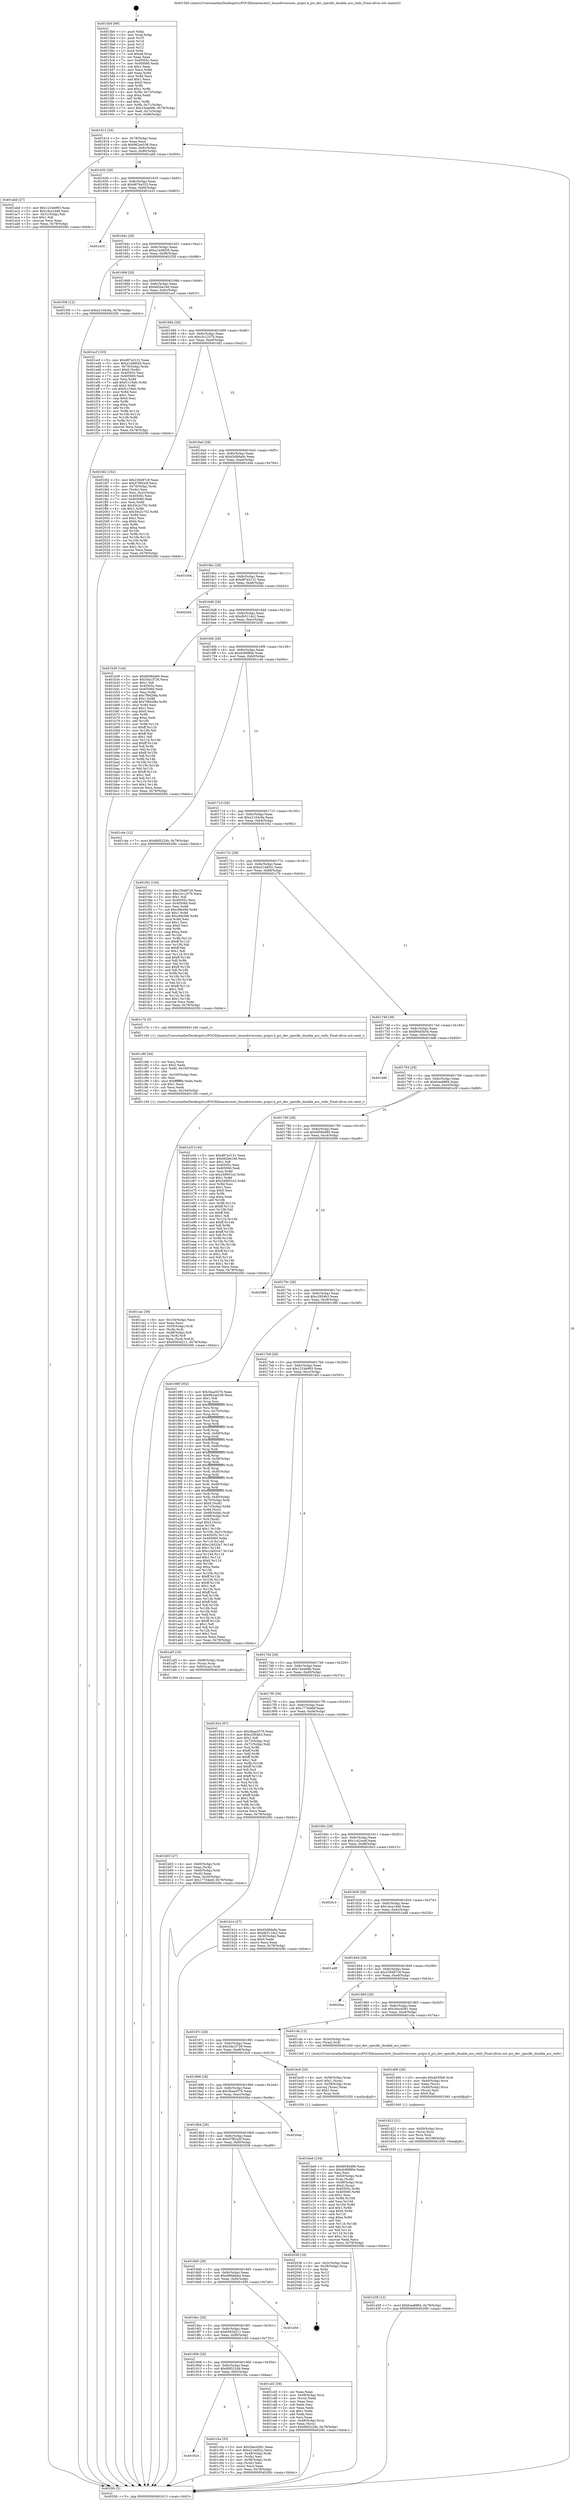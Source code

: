 digraph "0x4015b0" {
  label = "0x4015b0 (/mnt/c/Users/mathe/Desktop/tcc/POCII/binaries/extr_linuxdriversxen..pcipci.h_pci_dev_specific_disable_acs_redir_Final-ollvm.out::main(0))"
  labelloc = "t"
  node[shape=record]

  Entry [label="",width=0.3,height=0.3,shape=circle,fillcolor=black,style=filled]
  "0x401613" [label="{
     0x401613 [29]\l
     | [instrs]\l
     &nbsp;&nbsp;0x401613 \<+3\>: mov -0x78(%rbp),%eax\l
     &nbsp;&nbsp;0x401616 \<+2\>: mov %eax,%ecx\l
     &nbsp;&nbsp;0x401618 \<+6\>: sub $0x962ae538,%ecx\l
     &nbsp;&nbsp;0x40161e \<+6\>: mov %eax,-0x8c(%rbp)\l
     &nbsp;&nbsp;0x401624 \<+6\>: mov %ecx,-0x90(%rbp)\l
     &nbsp;&nbsp;0x40162a \<+6\>: je 0000000000401abd \<main+0x50d\>\l
  }"]
  "0x401abd" [label="{
     0x401abd [27]\l
     | [instrs]\l
     &nbsp;&nbsp;0x401abd \<+5\>: mov $0x121bb993,%eax\l
     &nbsp;&nbsp;0x401ac2 \<+5\>: mov $0x1dca1d48,%ecx\l
     &nbsp;&nbsp;0x401ac7 \<+3\>: mov -0x31(%rbp),%dl\l
     &nbsp;&nbsp;0x401aca \<+3\>: test $0x1,%dl\l
     &nbsp;&nbsp;0x401acd \<+3\>: cmovne %ecx,%eax\l
     &nbsp;&nbsp;0x401ad0 \<+3\>: mov %eax,-0x78(%rbp)\l
     &nbsp;&nbsp;0x401ad3 \<+5\>: jmp 00000000004020fc \<main+0xb4c\>\l
  }"]
  "0x401630" [label="{
     0x401630 [28]\l
     | [instrs]\l
     &nbsp;&nbsp;0x401630 \<+5\>: jmp 0000000000401635 \<main+0x85\>\l
     &nbsp;&nbsp;0x401635 \<+6\>: mov -0x8c(%rbp),%eax\l
     &nbsp;&nbsp;0x40163b \<+5\>: sub $0x9876a323,%eax\l
     &nbsp;&nbsp;0x401640 \<+6\>: mov %eax,-0x94(%rbp)\l
     &nbsp;&nbsp;0x401646 \<+6\>: je 0000000000401e33 \<main+0x883\>\l
  }"]
  Exit [label="",width=0.3,height=0.3,shape=circle,fillcolor=black,style=filled,peripheries=2]
  "0x401e33" [label="{
     0x401e33\l
  }", style=dashed]
  "0x40164c" [label="{
     0x40164c [28]\l
     | [instrs]\l
     &nbsp;&nbsp;0x40164c \<+5\>: jmp 0000000000401651 \<main+0xa1\>\l
     &nbsp;&nbsp;0x401651 \<+6\>: mov -0x8c(%rbp),%eax\l
     &nbsp;&nbsp;0x401657 \<+5\>: sub $0xa1449026,%eax\l
     &nbsp;&nbsp;0x40165c \<+6\>: mov %eax,-0x98(%rbp)\l
     &nbsp;&nbsp;0x401662 \<+6\>: je 0000000000401f36 \<main+0x986\>\l
  }"]
  "0x401d38" [label="{
     0x401d38 [12]\l
     | [instrs]\l
     &nbsp;&nbsp;0x401d38 \<+7\>: movl $0xfcea8884,-0x78(%rbp)\l
     &nbsp;&nbsp;0x401d3f \<+5\>: jmp 00000000004020fc \<main+0xb4c\>\l
  }"]
  "0x401f36" [label="{
     0x401f36 [12]\l
     | [instrs]\l
     &nbsp;&nbsp;0x401f36 \<+7\>: movl $0xe2104c9a,-0x78(%rbp)\l
     &nbsp;&nbsp;0x401f3d \<+5\>: jmp 00000000004020fc \<main+0xb4c\>\l
  }"]
  "0x401668" [label="{
     0x401668 [28]\l
     | [instrs]\l
     &nbsp;&nbsp;0x401668 \<+5\>: jmp 000000000040166d \<main+0xbd\>\l
     &nbsp;&nbsp;0x40166d \<+6\>: mov -0x8c(%rbp),%eax\l
     &nbsp;&nbsp;0x401673 \<+5\>: sub $0xb62be16d,%eax\l
     &nbsp;&nbsp;0x401678 \<+6\>: mov %eax,-0x9c(%rbp)\l
     &nbsp;&nbsp;0x40167e \<+6\>: je 0000000000401ecf \<main+0x91f\>\l
  }"]
  "0x401d23" [label="{
     0x401d23 [21]\l
     | [instrs]\l
     &nbsp;&nbsp;0x401d23 \<+4\>: mov -0x50(%rbp),%rcx\l
     &nbsp;&nbsp;0x401d27 \<+3\>: mov (%rcx),%rcx\l
     &nbsp;&nbsp;0x401d2a \<+3\>: mov %rcx,%rdi\l
     &nbsp;&nbsp;0x401d2d \<+6\>: mov %eax,-0x108(%rbp)\l
     &nbsp;&nbsp;0x401d33 \<+5\>: call 0000000000401030 \<free@plt\>\l
     | [calls]\l
     &nbsp;&nbsp;0x401030 \{1\} (unknown)\l
  }"]
  "0x401ecf" [label="{
     0x401ecf [103]\l
     | [instrs]\l
     &nbsp;&nbsp;0x401ecf \<+5\>: mov $0xd87a3131,%eax\l
     &nbsp;&nbsp;0x401ed4 \<+5\>: mov $0xa1449026,%ecx\l
     &nbsp;&nbsp;0x401ed9 \<+4\>: mov -0x70(%rbp),%rdx\l
     &nbsp;&nbsp;0x401edd \<+6\>: movl $0x0,(%rdx)\l
     &nbsp;&nbsp;0x401ee3 \<+7\>: mov 0x40505c,%esi\l
     &nbsp;&nbsp;0x401eea \<+7\>: mov 0x405060,%edi\l
     &nbsp;&nbsp;0x401ef1 \<+3\>: mov %esi,%r8d\l
     &nbsp;&nbsp;0x401ef4 \<+7\>: add $0xf1c19afc,%r8d\l
     &nbsp;&nbsp;0x401efb \<+4\>: sub $0x1,%r8d\l
     &nbsp;&nbsp;0x401eff \<+7\>: sub $0xf1c19afc,%r8d\l
     &nbsp;&nbsp;0x401f06 \<+4\>: imul %r8d,%esi\l
     &nbsp;&nbsp;0x401f0a \<+3\>: and $0x1,%esi\l
     &nbsp;&nbsp;0x401f0d \<+3\>: cmp $0x0,%esi\l
     &nbsp;&nbsp;0x401f10 \<+4\>: sete %r9b\l
     &nbsp;&nbsp;0x401f14 \<+3\>: cmp $0xa,%edi\l
     &nbsp;&nbsp;0x401f17 \<+4\>: setl %r10b\l
     &nbsp;&nbsp;0x401f1b \<+3\>: mov %r9b,%r11b\l
     &nbsp;&nbsp;0x401f1e \<+3\>: and %r10b,%r11b\l
     &nbsp;&nbsp;0x401f21 \<+3\>: xor %r10b,%r9b\l
     &nbsp;&nbsp;0x401f24 \<+3\>: or %r9b,%r11b\l
     &nbsp;&nbsp;0x401f27 \<+4\>: test $0x1,%r11b\l
     &nbsp;&nbsp;0x401f2b \<+3\>: cmovne %ecx,%eax\l
     &nbsp;&nbsp;0x401f2e \<+3\>: mov %eax,-0x78(%rbp)\l
     &nbsp;&nbsp;0x401f31 \<+5\>: jmp 00000000004020fc \<main+0xb4c\>\l
  }"]
  "0x401684" [label="{
     0x401684 [28]\l
     | [instrs]\l
     &nbsp;&nbsp;0x401684 \<+5\>: jmp 0000000000401689 \<main+0xd9\>\l
     &nbsp;&nbsp;0x401689 \<+6\>: mov -0x8c(%rbp),%eax\l
     &nbsp;&nbsp;0x40168f \<+5\>: sub $0xc3c1257b,%eax\l
     &nbsp;&nbsp;0x401694 \<+6\>: mov %eax,-0xa0(%rbp)\l
     &nbsp;&nbsp;0x40169a \<+6\>: je 0000000000401fd2 \<main+0xa22\>\l
  }"]
  "0x401d06" [label="{
     0x401d06 [29]\l
     | [instrs]\l
     &nbsp;&nbsp;0x401d06 \<+10\>: movabs $0x4030b6,%rdi\l
     &nbsp;&nbsp;0x401d10 \<+4\>: mov -0x40(%rbp),%rcx\l
     &nbsp;&nbsp;0x401d14 \<+2\>: mov %eax,(%rcx)\l
     &nbsp;&nbsp;0x401d16 \<+4\>: mov -0x40(%rbp),%rcx\l
     &nbsp;&nbsp;0x401d1a \<+2\>: mov (%rcx),%esi\l
     &nbsp;&nbsp;0x401d1c \<+2\>: mov $0x0,%al\l
     &nbsp;&nbsp;0x401d1e \<+5\>: call 0000000000401040 \<printf@plt\>\l
     | [calls]\l
     &nbsp;&nbsp;0x401040 \{1\} (unknown)\l
  }"]
  "0x401fd2" [label="{
     0x401fd2 [102]\l
     | [instrs]\l
     &nbsp;&nbsp;0x401fd2 \<+5\>: mov $0x239487c9,%eax\l
     &nbsp;&nbsp;0x401fd7 \<+5\>: mov $0x47f82a5f,%ecx\l
     &nbsp;&nbsp;0x401fdc \<+4\>: mov -0x70(%rbp),%rdx\l
     &nbsp;&nbsp;0x401fe0 \<+2\>: mov (%rdx),%esi\l
     &nbsp;&nbsp;0x401fe2 \<+3\>: mov %esi,-0x2c(%rbp)\l
     &nbsp;&nbsp;0x401fe5 \<+7\>: mov 0x40505c,%esi\l
     &nbsp;&nbsp;0x401fec \<+7\>: mov 0x405060,%edi\l
     &nbsp;&nbsp;0x401ff3 \<+3\>: mov %esi,%r8d\l
     &nbsp;&nbsp;0x401ff6 \<+7\>: add $0x50c2c702,%r8d\l
     &nbsp;&nbsp;0x401ffd \<+4\>: sub $0x1,%r8d\l
     &nbsp;&nbsp;0x402001 \<+7\>: sub $0x50c2c702,%r8d\l
     &nbsp;&nbsp;0x402008 \<+4\>: imul %r8d,%esi\l
     &nbsp;&nbsp;0x40200c \<+3\>: and $0x1,%esi\l
     &nbsp;&nbsp;0x40200f \<+3\>: cmp $0x0,%esi\l
     &nbsp;&nbsp;0x402012 \<+4\>: sete %r9b\l
     &nbsp;&nbsp;0x402016 \<+3\>: cmp $0xa,%edi\l
     &nbsp;&nbsp;0x402019 \<+4\>: setl %r10b\l
     &nbsp;&nbsp;0x40201d \<+3\>: mov %r9b,%r11b\l
     &nbsp;&nbsp;0x402020 \<+3\>: and %r10b,%r11b\l
     &nbsp;&nbsp;0x402023 \<+3\>: xor %r10b,%r9b\l
     &nbsp;&nbsp;0x402026 \<+3\>: or %r9b,%r11b\l
     &nbsp;&nbsp;0x402029 \<+4\>: test $0x1,%r11b\l
     &nbsp;&nbsp;0x40202d \<+3\>: cmovne %ecx,%eax\l
     &nbsp;&nbsp;0x402030 \<+3\>: mov %eax,-0x78(%rbp)\l
     &nbsp;&nbsp;0x402033 \<+5\>: jmp 00000000004020fc \<main+0xb4c\>\l
  }"]
  "0x4016a0" [label="{
     0x4016a0 [28]\l
     | [instrs]\l
     &nbsp;&nbsp;0x4016a0 \<+5\>: jmp 00000000004016a5 \<main+0xf5\>\l
     &nbsp;&nbsp;0x4016a5 \<+6\>: mov -0x8c(%rbp),%eax\l
     &nbsp;&nbsp;0x4016ab \<+5\>: sub $0xd3d8da9c,%eax\l
     &nbsp;&nbsp;0x4016b0 \<+6\>: mov %eax,-0xa4(%rbp)\l
     &nbsp;&nbsp;0x4016b6 \<+6\>: je 0000000000401d44 \<main+0x794\>\l
  }"]
  "0x401cac" [label="{
     0x401cac [39]\l
     | [instrs]\l
     &nbsp;&nbsp;0x401cac \<+6\>: mov -0x104(%rbp),%ecx\l
     &nbsp;&nbsp;0x401cb2 \<+3\>: imul %eax,%ecx\l
     &nbsp;&nbsp;0x401cb5 \<+4\>: mov -0x50(%rbp),%rdi\l
     &nbsp;&nbsp;0x401cb9 \<+3\>: mov (%rdi),%rdi\l
     &nbsp;&nbsp;0x401cbc \<+4\>: mov -0x48(%rbp),%r8\l
     &nbsp;&nbsp;0x401cc0 \<+3\>: movslq (%r8),%r8\l
     &nbsp;&nbsp;0x401cc3 \<+4\>: mov %ecx,(%rdi,%r8,4)\l
     &nbsp;&nbsp;0x401cc7 \<+7\>: movl $0x6583d211,-0x78(%rbp)\l
     &nbsp;&nbsp;0x401cce \<+5\>: jmp 00000000004020fc \<main+0xb4c\>\l
  }"]
  "0x401d44" [label="{
     0x401d44\l
  }", style=dashed]
  "0x4016bc" [label="{
     0x4016bc [28]\l
     | [instrs]\l
     &nbsp;&nbsp;0x4016bc \<+5\>: jmp 00000000004016c1 \<main+0x111\>\l
     &nbsp;&nbsp;0x4016c1 \<+6\>: mov -0x8c(%rbp),%eax\l
     &nbsp;&nbsp;0x4016c7 \<+5\>: sub $0xd87a3131,%eax\l
     &nbsp;&nbsp;0x4016cc \<+6\>: mov %eax,-0xa8(%rbp)\l
     &nbsp;&nbsp;0x4016d2 \<+6\>: je 00000000004020d4 \<main+0xb24\>\l
  }"]
  "0x401c80" [label="{
     0x401c80 [44]\l
     | [instrs]\l
     &nbsp;&nbsp;0x401c80 \<+2\>: xor %ecx,%ecx\l
     &nbsp;&nbsp;0x401c82 \<+5\>: mov $0x2,%edx\l
     &nbsp;&nbsp;0x401c87 \<+6\>: mov %edx,-0x100(%rbp)\l
     &nbsp;&nbsp;0x401c8d \<+1\>: cltd\l
     &nbsp;&nbsp;0x401c8e \<+6\>: mov -0x100(%rbp),%esi\l
     &nbsp;&nbsp;0x401c94 \<+2\>: idiv %esi\l
     &nbsp;&nbsp;0x401c96 \<+6\>: imul $0xfffffffe,%edx,%edx\l
     &nbsp;&nbsp;0x401c9c \<+3\>: sub $0x1,%ecx\l
     &nbsp;&nbsp;0x401c9f \<+2\>: sub %ecx,%edx\l
     &nbsp;&nbsp;0x401ca1 \<+6\>: mov %edx,-0x104(%rbp)\l
     &nbsp;&nbsp;0x401ca7 \<+5\>: call 0000000000401160 \<next_i\>\l
     | [calls]\l
     &nbsp;&nbsp;0x401160 \{1\} (/mnt/c/Users/mathe/Desktop/tcc/POCII/binaries/extr_linuxdriversxen..pcipci.h_pci_dev_specific_disable_acs_redir_Final-ollvm.out::next_i)\l
  }"]
  "0x4020d4" [label="{
     0x4020d4\l
  }", style=dashed]
  "0x4016d8" [label="{
     0x4016d8 [28]\l
     | [instrs]\l
     &nbsp;&nbsp;0x4016d8 \<+5\>: jmp 00000000004016dd \<main+0x12d\>\l
     &nbsp;&nbsp;0x4016dd \<+6\>: mov -0x8c(%rbp),%eax\l
     &nbsp;&nbsp;0x4016e3 \<+5\>: sub $0xdb511dc2,%eax\l
     &nbsp;&nbsp;0x4016e8 \<+6\>: mov %eax,-0xac(%rbp)\l
     &nbsp;&nbsp;0x4016ee \<+6\>: je 0000000000401b39 \<main+0x589\>\l
  }"]
  "0x401924" [label="{
     0x401924\l
  }", style=dashed]
  "0x401b39" [label="{
     0x401b39 [144]\l
     | [instrs]\l
     &nbsp;&nbsp;0x401b39 \<+5\>: mov $0xfd58d480,%eax\l
     &nbsp;&nbsp;0x401b3e \<+5\>: mov $0x34a1f726,%ecx\l
     &nbsp;&nbsp;0x401b43 \<+2\>: mov $0x1,%dl\l
     &nbsp;&nbsp;0x401b45 \<+7\>: mov 0x40505c,%esi\l
     &nbsp;&nbsp;0x401b4c \<+7\>: mov 0x405060,%edi\l
     &nbsp;&nbsp;0x401b53 \<+3\>: mov %esi,%r8d\l
     &nbsp;&nbsp;0x401b56 \<+7\>: sub $0x7f9d28fa,%r8d\l
     &nbsp;&nbsp;0x401b5d \<+4\>: sub $0x1,%r8d\l
     &nbsp;&nbsp;0x401b61 \<+7\>: add $0x7f9d28fa,%r8d\l
     &nbsp;&nbsp;0x401b68 \<+4\>: imul %r8d,%esi\l
     &nbsp;&nbsp;0x401b6c \<+3\>: and $0x1,%esi\l
     &nbsp;&nbsp;0x401b6f \<+3\>: cmp $0x0,%esi\l
     &nbsp;&nbsp;0x401b72 \<+4\>: sete %r9b\l
     &nbsp;&nbsp;0x401b76 \<+3\>: cmp $0xa,%edi\l
     &nbsp;&nbsp;0x401b79 \<+4\>: setl %r10b\l
     &nbsp;&nbsp;0x401b7d \<+3\>: mov %r9b,%r11b\l
     &nbsp;&nbsp;0x401b80 \<+4\>: xor $0xff,%r11b\l
     &nbsp;&nbsp;0x401b84 \<+3\>: mov %r10b,%bl\l
     &nbsp;&nbsp;0x401b87 \<+3\>: xor $0xff,%bl\l
     &nbsp;&nbsp;0x401b8a \<+3\>: xor $0x1,%dl\l
     &nbsp;&nbsp;0x401b8d \<+3\>: mov %r11b,%r14b\l
     &nbsp;&nbsp;0x401b90 \<+4\>: and $0xff,%r14b\l
     &nbsp;&nbsp;0x401b94 \<+3\>: and %dl,%r9b\l
     &nbsp;&nbsp;0x401b97 \<+3\>: mov %bl,%r15b\l
     &nbsp;&nbsp;0x401b9a \<+4\>: and $0xff,%r15b\l
     &nbsp;&nbsp;0x401b9e \<+3\>: and %dl,%r10b\l
     &nbsp;&nbsp;0x401ba1 \<+3\>: or %r9b,%r14b\l
     &nbsp;&nbsp;0x401ba4 \<+3\>: or %r10b,%r15b\l
     &nbsp;&nbsp;0x401ba7 \<+3\>: xor %r15b,%r14b\l
     &nbsp;&nbsp;0x401baa \<+3\>: or %bl,%r11b\l
     &nbsp;&nbsp;0x401bad \<+4\>: xor $0xff,%r11b\l
     &nbsp;&nbsp;0x401bb1 \<+3\>: or $0x1,%dl\l
     &nbsp;&nbsp;0x401bb4 \<+3\>: and %dl,%r11b\l
     &nbsp;&nbsp;0x401bb7 \<+3\>: or %r11b,%r14b\l
     &nbsp;&nbsp;0x401bba \<+4\>: test $0x1,%r14b\l
     &nbsp;&nbsp;0x401bbe \<+3\>: cmovne %ecx,%eax\l
     &nbsp;&nbsp;0x401bc1 \<+3\>: mov %eax,-0x78(%rbp)\l
     &nbsp;&nbsp;0x401bc4 \<+5\>: jmp 00000000004020fc \<main+0xb4c\>\l
  }"]
  "0x4016f4" [label="{
     0x4016f4 [28]\l
     | [instrs]\l
     &nbsp;&nbsp;0x4016f4 \<+5\>: jmp 00000000004016f9 \<main+0x149\>\l
     &nbsp;&nbsp;0x4016f9 \<+6\>: mov -0x8c(%rbp),%eax\l
     &nbsp;&nbsp;0x4016ff \<+5\>: sub $0xdc86f80e,%eax\l
     &nbsp;&nbsp;0x401704 \<+6\>: mov %eax,-0xb0(%rbp)\l
     &nbsp;&nbsp;0x40170a \<+6\>: je 0000000000401c4e \<main+0x69e\>\l
  }"]
  "0x401c5a" [label="{
     0x401c5a [33]\l
     | [instrs]\l
     &nbsp;&nbsp;0x401c5a \<+5\>: mov $0x26ecd381,%eax\l
     &nbsp;&nbsp;0x401c5f \<+5\>: mov $0xe214d02c,%ecx\l
     &nbsp;&nbsp;0x401c64 \<+4\>: mov -0x48(%rbp),%rdx\l
     &nbsp;&nbsp;0x401c68 \<+2\>: mov (%rdx),%esi\l
     &nbsp;&nbsp;0x401c6a \<+4\>: mov -0x58(%rbp),%rdx\l
     &nbsp;&nbsp;0x401c6e \<+2\>: cmp (%rdx),%esi\l
     &nbsp;&nbsp;0x401c70 \<+3\>: cmovl %ecx,%eax\l
     &nbsp;&nbsp;0x401c73 \<+3\>: mov %eax,-0x78(%rbp)\l
     &nbsp;&nbsp;0x401c76 \<+5\>: jmp 00000000004020fc \<main+0xb4c\>\l
  }"]
  "0x401c4e" [label="{
     0x401c4e [12]\l
     | [instrs]\l
     &nbsp;&nbsp;0x401c4e \<+7\>: movl $0x6fd5224b,-0x78(%rbp)\l
     &nbsp;&nbsp;0x401c55 \<+5\>: jmp 00000000004020fc \<main+0xb4c\>\l
  }"]
  "0x401710" [label="{
     0x401710 [28]\l
     | [instrs]\l
     &nbsp;&nbsp;0x401710 \<+5\>: jmp 0000000000401715 \<main+0x165\>\l
     &nbsp;&nbsp;0x401715 \<+6\>: mov -0x8c(%rbp),%eax\l
     &nbsp;&nbsp;0x40171b \<+5\>: sub $0xe2104c9a,%eax\l
     &nbsp;&nbsp;0x401720 \<+6\>: mov %eax,-0xb4(%rbp)\l
     &nbsp;&nbsp;0x401726 \<+6\>: je 0000000000401f42 \<main+0x992\>\l
  }"]
  "0x401908" [label="{
     0x401908 [28]\l
     | [instrs]\l
     &nbsp;&nbsp;0x401908 \<+5\>: jmp 000000000040190d \<main+0x35d\>\l
     &nbsp;&nbsp;0x40190d \<+6\>: mov -0x8c(%rbp),%eax\l
     &nbsp;&nbsp;0x401913 \<+5\>: sub $0x6fd5224b,%eax\l
     &nbsp;&nbsp;0x401918 \<+6\>: mov %eax,-0xfc(%rbp)\l
     &nbsp;&nbsp;0x40191e \<+6\>: je 0000000000401c5a \<main+0x6aa\>\l
  }"]
  "0x401f42" [label="{
     0x401f42 [144]\l
     | [instrs]\l
     &nbsp;&nbsp;0x401f42 \<+5\>: mov $0x239487c9,%eax\l
     &nbsp;&nbsp;0x401f47 \<+5\>: mov $0xc3c1257b,%ecx\l
     &nbsp;&nbsp;0x401f4c \<+2\>: mov $0x1,%dl\l
     &nbsp;&nbsp;0x401f4e \<+7\>: mov 0x40505c,%esi\l
     &nbsp;&nbsp;0x401f55 \<+7\>: mov 0x405060,%edi\l
     &nbsp;&nbsp;0x401f5c \<+3\>: mov %esi,%r8d\l
     &nbsp;&nbsp;0x401f5f \<+7\>: sub $0xc98cf46,%r8d\l
     &nbsp;&nbsp;0x401f66 \<+4\>: sub $0x1,%r8d\l
     &nbsp;&nbsp;0x401f6a \<+7\>: add $0xc98cf46,%r8d\l
     &nbsp;&nbsp;0x401f71 \<+4\>: imul %r8d,%esi\l
     &nbsp;&nbsp;0x401f75 \<+3\>: and $0x1,%esi\l
     &nbsp;&nbsp;0x401f78 \<+3\>: cmp $0x0,%esi\l
     &nbsp;&nbsp;0x401f7b \<+4\>: sete %r9b\l
     &nbsp;&nbsp;0x401f7f \<+3\>: cmp $0xa,%edi\l
     &nbsp;&nbsp;0x401f82 \<+4\>: setl %r10b\l
     &nbsp;&nbsp;0x401f86 \<+3\>: mov %r9b,%r11b\l
     &nbsp;&nbsp;0x401f89 \<+4\>: xor $0xff,%r11b\l
     &nbsp;&nbsp;0x401f8d \<+3\>: mov %r10b,%bl\l
     &nbsp;&nbsp;0x401f90 \<+3\>: xor $0xff,%bl\l
     &nbsp;&nbsp;0x401f93 \<+3\>: xor $0x1,%dl\l
     &nbsp;&nbsp;0x401f96 \<+3\>: mov %r11b,%r14b\l
     &nbsp;&nbsp;0x401f99 \<+4\>: and $0xff,%r14b\l
     &nbsp;&nbsp;0x401f9d \<+3\>: and %dl,%r9b\l
     &nbsp;&nbsp;0x401fa0 \<+3\>: mov %bl,%r15b\l
     &nbsp;&nbsp;0x401fa3 \<+4\>: and $0xff,%r15b\l
     &nbsp;&nbsp;0x401fa7 \<+3\>: and %dl,%r10b\l
     &nbsp;&nbsp;0x401faa \<+3\>: or %r9b,%r14b\l
     &nbsp;&nbsp;0x401fad \<+3\>: or %r10b,%r15b\l
     &nbsp;&nbsp;0x401fb0 \<+3\>: xor %r15b,%r14b\l
     &nbsp;&nbsp;0x401fb3 \<+3\>: or %bl,%r11b\l
     &nbsp;&nbsp;0x401fb6 \<+4\>: xor $0xff,%r11b\l
     &nbsp;&nbsp;0x401fba \<+3\>: or $0x1,%dl\l
     &nbsp;&nbsp;0x401fbd \<+3\>: and %dl,%r11b\l
     &nbsp;&nbsp;0x401fc0 \<+3\>: or %r11b,%r14b\l
     &nbsp;&nbsp;0x401fc3 \<+4\>: test $0x1,%r14b\l
     &nbsp;&nbsp;0x401fc7 \<+3\>: cmovne %ecx,%eax\l
     &nbsp;&nbsp;0x401fca \<+3\>: mov %eax,-0x78(%rbp)\l
     &nbsp;&nbsp;0x401fcd \<+5\>: jmp 00000000004020fc \<main+0xb4c\>\l
  }"]
  "0x40172c" [label="{
     0x40172c [28]\l
     | [instrs]\l
     &nbsp;&nbsp;0x40172c \<+5\>: jmp 0000000000401731 \<main+0x181\>\l
     &nbsp;&nbsp;0x401731 \<+6\>: mov -0x8c(%rbp),%eax\l
     &nbsp;&nbsp;0x401737 \<+5\>: sub $0xe214d02c,%eax\l
     &nbsp;&nbsp;0x40173c \<+6\>: mov %eax,-0xb8(%rbp)\l
     &nbsp;&nbsp;0x401742 \<+6\>: je 0000000000401c7b \<main+0x6cb\>\l
  }"]
  "0x401cd3" [label="{
     0x401cd3 [39]\l
     | [instrs]\l
     &nbsp;&nbsp;0x401cd3 \<+2\>: xor %eax,%eax\l
     &nbsp;&nbsp;0x401cd5 \<+4\>: mov -0x48(%rbp),%rcx\l
     &nbsp;&nbsp;0x401cd9 \<+2\>: mov (%rcx),%edx\l
     &nbsp;&nbsp;0x401cdb \<+2\>: mov %eax,%esi\l
     &nbsp;&nbsp;0x401cdd \<+2\>: sub %edx,%esi\l
     &nbsp;&nbsp;0x401cdf \<+2\>: mov %eax,%edx\l
     &nbsp;&nbsp;0x401ce1 \<+3\>: sub $0x1,%edx\l
     &nbsp;&nbsp;0x401ce4 \<+2\>: add %edx,%esi\l
     &nbsp;&nbsp;0x401ce6 \<+2\>: sub %esi,%eax\l
     &nbsp;&nbsp;0x401ce8 \<+4\>: mov -0x48(%rbp),%rcx\l
     &nbsp;&nbsp;0x401cec \<+2\>: mov %eax,(%rcx)\l
     &nbsp;&nbsp;0x401cee \<+7\>: movl $0x6fd5224b,-0x78(%rbp)\l
     &nbsp;&nbsp;0x401cf5 \<+5\>: jmp 00000000004020fc \<main+0xb4c\>\l
  }"]
  "0x401c7b" [label="{
     0x401c7b [5]\l
     | [instrs]\l
     &nbsp;&nbsp;0x401c7b \<+5\>: call 0000000000401160 \<next_i\>\l
     | [calls]\l
     &nbsp;&nbsp;0x401160 \{1\} (/mnt/c/Users/mathe/Desktop/tcc/POCII/binaries/extr_linuxdriversxen..pcipci.h_pci_dev_specific_disable_acs_redir_Final-ollvm.out::next_i)\l
  }"]
  "0x401748" [label="{
     0x401748 [28]\l
     | [instrs]\l
     &nbsp;&nbsp;0x401748 \<+5\>: jmp 000000000040174d \<main+0x19d\>\l
     &nbsp;&nbsp;0x40174d \<+6\>: mov -0x8c(%rbp),%eax\l
     &nbsp;&nbsp;0x401753 \<+5\>: sub $0xf9445b54,%eax\l
     &nbsp;&nbsp;0x401758 \<+6\>: mov %eax,-0xbc(%rbp)\l
     &nbsp;&nbsp;0x40175e \<+6\>: je 0000000000401dd6 \<main+0x826\>\l
  }"]
  "0x4018ec" [label="{
     0x4018ec [28]\l
     | [instrs]\l
     &nbsp;&nbsp;0x4018ec \<+5\>: jmp 00000000004018f1 \<main+0x341\>\l
     &nbsp;&nbsp;0x4018f1 \<+6\>: mov -0x8c(%rbp),%eax\l
     &nbsp;&nbsp;0x4018f7 \<+5\>: sub $0x6583d211,%eax\l
     &nbsp;&nbsp;0x4018fc \<+6\>: mov %eax,-0xf8(%rbp)\l
     &nbsp;&nbsp;0x401902 \<+6\>: je 0000000000401cd3 \<main+0x723\>\l
  }"]
  "0x401dd6" [label="{
     0x401dd6\l
  }", style=dashed]
  "0x401764" [label="{
     0x401764 [28]\l
     | [instrs]\l
     &nbsp;&nbsp;0x401764 \<+5\>: jmp 0000000000401769 \<main+0x1b9\>\l
     &nbsp;&nbsp;0x401769 \<+6\>: mov -0x8c(%rbp),%eax\l
     &nbsp;&nbsp;0x40176f \<+5\>: sub $0xfcea8884,%eax\l
     &nbsp;&nbsp;0x401774 \<+6\>: mov %eax,-0xc0(%rbp)\l
     &nbsp;&nbsp;0x40177a \<+6\>: je 0000000000401e3f \<main+0x88f\>\l
  }"]
  "0x401d50" [label="{
     0x401d50\l
  }", style=dashed]
  "0x401e3f" [label="{
     0x401e3f [144]\l
     | [instrs]\l
     &nbsp;&nbsp;0x401e3f \<+5\>: mov $0xd87a3131,%eax\l
     &nbsp;&nbsp;0x401e44 \<+5\>: mov $0xb62be16d,%ecx\l
     &nbsp;&nbsp;0x401e49 \<+2\>: mov $0x1,%dl\l
     &nbsp;&nbsp;0x401e4b \<+7\>: mov 0x40505c,%esi\l
     &nbsp;&nbsp;0x401e52 \<+7\>: mov 0x405060,%edi\l
     &nbsp;&nbsp;0x401e59 \<+3\>: mov %esi,%r8d\l
     &nbsp;&nbsp;0x401e5c \<+7\>: sub $0x249001e2,%r8d\l
     &nbsp;&nbsp;0x401e63 \<+4\>: sub $0x1,%r8d\l
     &nbsp;&nbsp;0x401e67 \<+7\>: add $0x249001e2,%r8d\l
     &nbsp;&nbsp;0x401e6e \<+4\>: imul %r8d,%esi\l
     &nbsp;&nbsp;0x401e72 \<+3\>: and $0x1,%esi\l
     &nbsp;&nbsp;0x401e75 \<+3\>: cmp $0x0,%esi\l
     &nbsp;&nbsp;0x401e78 \<+4\>: sete %r9b\l
     &nbsp;&nbsp;0x401e7c \<+3\>: cmp $0xa,%edi\l
     &nbsp;&nbsp;0x401e7f \<+4\>: setl %r10b\l
     &nbsp;&nbsp;0x401e83 \<+3\>: mov %r9b,%r11b\l
     &nbsp;&nbsp;0x401e86 \<+4\>: xor $0xff,%r11b\l
     &nbsp;&nbsp;0x401e8a \<+3\>: mov %r10b,%bl\l
     &nbsp;&nbsp;0x401e8d \<+3\>: xor $0xff,%bl\l
     &nbsp;&nbsp;0x401e90 \<+3\>: xor $0x1,%dl\l
     &nbsp;&nbsp;0x401e93 \<+3\>: mov %r11b,%r14b\l
     &nbsp;&nbsp;0x401e96 \<+4\>: and $0xff,%r14b\l
     &nbsp;&nbsp;0x401e9a \<+3\>: and %dl,%r9b\l
     &nbsp;&nbsp;0x401e9d \<+3\>: mov %bl,%r15b\l
     &nbsp;&nbsp;0x401ea0 \<+4\>: and $0xff,%r15b\l
     &nbsp;&nbsp;0x401ea4 \<+3\>: and %dl,%r10b\l
     &nbsp;&nbsp;0x401ea7 \<+3\>: or %r9b,%r14b\l
     &nbsp;&nbsp;0x401eaa \<+3\>: or %r10b,%r15b\l
     &nbsp;&nbsp;0x401ead \<+3\>: xor %r15b,%r14b\l
     &nbsp;&nbsp;0x401eb0 \<+3\>: or %bl,%r11b\l
     &nbsp;&nbsp;0x401eb3 \<+4\>: xor $0xff,%r11b\l
     &nbsp;&nbsp;0x401eb7 \<+3\>: or $0x1,%dl\l
     &nbsp;&nbsp;0x401eba \<+3\>: and %dl,%r11b\l
     &nbsp;&nbsp;0x401ebd \<+3\>: or %r11b,%r14b\l
     &nbsp;&nbsp;0x401ec0 \<+4\>: test $0x1,%r14b\l
     &nbsp;&nbsp;0x401ec4 \<+3\>: cmovne %ecx,%eax\l
     &nbsp;&nbsp;0x401ec7 \<+3\>: mov %eax,-0x78(%rbp)\l
     &nbsp;&nbsp;0x401eca \<+5\>: jmp 00000000004020fc \<main+0xb4c\>\l
  }"]
  "0x401780" [label="{
     0x401780 [28]\l
     | [instrs]\l
     &nbsp;&nbsp;0x401780 \<+5\>: jmp 0000000000401785 \<main+0x1d5\>\l
     &nbsp;&nbsp;0x401785 \<+6\>: mov -0x8c(%rbp),%eax\l
     &nbsp;&nbsp;0x40178b \<+5\>: sub $0xfd58d480,%eax\l
     &nbsp;&nbsp;0x401790 \<+6\>: mov %eax,-0xc4(%rbp)\l
     &nbsp;&nbsp;0x401796 \<+6\>: je 0000000000402089 \<main+0xad9\>\l
  }"]
  "0x4018d0" [label="{
     0x4018d0 [28]\l
     | [instrs]\l
     &nbsp;&nbsp;0x4018d0 \<+5\>: jmp 00000000004018d5 \<main+0x325\>\l
     &nbsp;&nbsp;0x4018d5 \<+6\>: mov -0x8c(%rbp),%eax\l
     &nbsp;&nbsp;0x4018db \<+5\>: sub $0x489ebba4,%eax\l
     &nbsp;&nbsp;0x4018e0 \<+6\>: mov %eax,-0xf4(%rbp)\l
     &nbsp;&nbsp;0x4018e6 \<+6\>: je 0000000000401d50 \<main+0x7a0\>\l
  }"]
  "0x402089" [label="{
     0x402089\l
  }", style=dashed]
  "0x40179c" [label="{
     0x40179c [28]\l
     | [instrs]\l
     &nbsp;&nbsp;0x40179c \<+5\>: jmp 00000000004017a1 \<main+0x1f1\>\l
     &nbsp;&nbsp;0x4017a1 \<+6\>: mov -0x8c(%rbp),%eax\l
     &nbsp;&nbsp;0x4017a7 \<+5\>: sub $0xc2954b3,%eax\l
     &nbsp;&nbsp;0x4017ac \<+6\>: mov %eax,-0xc8(%rbp)\l
     &nbsp;&nbsp;0x4017b2 \<+6\>: je 000000000040198f \<main+0x3df\>\l
  }"]
  "0x402038" [label="{
     0x402038 [18]\l
     | [instrs]\l
     &nbsp;&nbsp;0x402038 \<+3\>: mov -0x2c(%rbp),%eax\l
     &nbsp;&nbsp;0x40203b \<+4\>: lea -0x28(%rbp),%rsp\l
     &nbsp;&nbsp;0x40203f \<+1\>: pop %rbx\l
     &nbsp;&nbsp;0x402040 \<+2\>: pop %r12\l
     &nbsp;&nbsp;0x402042 \<+2\>: pop %r13\l
     &nbsp;&nbsp;0x402044 \<+2\>: pop %r14\l
     &nbsp;&nbsp;0x402046 \<+2\>: pop %r15\l
     &nbsp;&nbsp;0x402048 \<+1\>: pop %rbp\l
     &nbsp;&nbsp;0x402049 \<+1\>: ret\l
  }"]
  "0x40198f" [label="{
     0x40198f [302]\l
     | [instrs]\l
     &nbsp;&nbsp;0x40198f \<+5\>: mov $0x3baa5576,%eax\l
     &nbsp;&nbsp;0x401994 \<+5\>: mov $0x962ae538,%ecx\l
     &nbsp;&nbsp;0x401999 \<+2\>: mov $0x1,%dl\l
     &nbsp;&nbsp;0x40199b \<+3\>: mov %rsp,%rsi\l
     &nbsp;&nbsp;0x40199e \<+4\>: add $0xfffffffffffffff0,%rsi\l
     &nbsp;&nbsp;0x4019a2 \<+3\>: mov %rsi,%rsp\l
     &nbsp;&nbsp;0x4019a5 \<+4\>: mov %rsi,-0x70(%rbp)\l
     &nbsp;&nbsp;0x4019a9 \<+3\>: mov %rsp,%rsi\l
     &nbsp;&nbsp;0x4019ac \<+4\>: add $0xfffffffffffffff0,%rsi\l
     &nbsp;&nbsp;0x4019b0 \<+3\>: mov %rsi,%rsp\l
     &nbsp;&nbsp;0x4019b3 \<+3\>: mov %rsp,%rdi\l
     &nbsp;&nbsp;0x4019b6 \<+4\>: add $0xfffffffffffffff0,%rdi\l
     &nbsp;&nbsp;0x4019ba \<+3\>: mov %rdi,%rsp\l
     &nbsp;&nbsp;0x4019bd \<+4\>: mov %rdi,-0x68(%rbp)\l
     &nbsp;&nbsp;0x4019c1 \<+3\>: mov %rsp,%rdi\l
     &nbsp;&nbsp;0x4019c4 \<+4\>: add $0xfffffffffffffff0,%rdi\l
     &nbsp;&nbsp;0x4019c8 \<+3\>: mov %rdi,%rsp\l
     &nbsp;&nbsp;0x4019cb \<+4\>: mov %rdi,-0x60(%rbp)\l
     &nbsp;&nbsp;0x4019cf \<+3\>: mov %rsp,%rdi\l
     &nbsp;&nbsp;0x4019d2 \<+4\>: add $0xfffffffffffffff0,%rdi\l
     &nbsp;&nbsp;0x4019d6 \<+3\>: mov %rdi,%rsp\l
     &nbsp;&nbsp;0x4019d9 \<+4\>: mov %rdi,-0x58(%rbp)\l
     &nbsp;&nbsp;0x4019dd \<+3\>: mov %rsp,%rdi\l
     &nbsp;&nbsp;0x4019e0 \<+4\>: add $0xfffffffffffffff0,%rdi\l
     &nbsp;&nbsp;0x4019e4 \<+3\>: mov %rdi,%rsp\l
     &nbsp;&nbsp;0x4019e7 \<+4\>: mov %rdi,-0x50(%rbp)\l
     &nbsp;&nbsp;0x4019eb \<+3\>: mov %rsp,%rdi\l
     &nbsp;&nbsp;0x4019ee \<+4\>: add $0xfffffffffffffff0,%rdi\l
     &nbsp;&nbsp;0x4019f2 \<+3\>: mov %rdi,%rsp\l
     &nbsp;&nbsp;0x4019f5 \<+4\>: mov %rdi,-0x48(%rbp)\l
     &nbsp;&nbsp;0x4019f9 \<+3\>: mov %rsp,%rdi\l
     &nbsp;&nbsp;0x4019fc \<+4\>: add $0xfffffffffffffff0,%rdi\l
     &nbsp;&nbsp;0x401a00 \<+3\>: mov %rdi,%rsp\l
     &nbsp;&nbsp;0x401a03 \<+4\>: mov %rdi,-0x40(%rbp)\l
     &nbsp;&nbsp;0x401a07 \<+4\>: mov -0x70(%rbp),%rdi\l
     &nbsp;&nbsp;0x401a0b \<+6\>: movl $0x0,(%rdi)\l
     &nbsp;&nbsp;0x401a11 \<+4\>: mov -0x7c(%rbp),%r8d\l
     &nbsp;&nbsp;0x401a15 \<+3\>: mov %r8d,(%rsi)\l
     &nbsp;&nbsp;0x401a18 \<+4\>: mov -0x68(%rbp),%rdi\l
     &nbsp;&nbsp;0x401a1c \<+7\>: mov -0x88(%rbp),%r9\l
     &nbsp;&nbsp;0x401a23 \<+3\>: mov %r9,(%rdi)\l
     &nbsp;&nbsp;0x401a26 \<+3\>: cmpl $0x2,(%rsi)\l
     &nbsp;&nbsp;0x401a29 \<+4\>: setne %r10b\l
     &nbsp;&nbsp;0x401a2d \<+4\>: and $0x1,%r10b\l
     &nbsp;&nbsp;0x401a31 \<+4\>: mov %r10b,-0x31(%rbp)\l
     &nbsp;&nbsp;0x401a35 \<+8\>: mov 0x40505c,%r11d\l
     &nbsp;&nbsp;0x401a3d \<+7\>: mov 0x405060,%ebx\l
     &nbsp;&nbsp;0x401a44 \<+3\>: mov %r11d,%r14d\l
     &nbsp;&nbsp;0x401a47 \<+7\>: add $0xc24d32e7,%r14d\l
     &nbsp;&nbsp;0x401a4e \<+4\>: sub $0x1,%r14d\l
     &nbsp;&nbsp;0x401a52 \<+7\>: sub $0xc24d32e7,%r14d\l
     &nbsp;&nbsp;0x401a59 \<+4\>: imul %r14d,%r11d\l
     &nbsp;&nbsp;0x401a5d \<+4\>: and $0x1,%r11d\l
     &nbsp;&nbsp;0x401a61 \<+4\>: cmp $0x0,%r11d\l
     &nbsp;&nbsp;0x401a65 \<+4\>: sete %r10b\l
     &nbsp;&nbsp;0x401a69 \<+3\>: cmp $0xa,%ebx\l
     &nbsp;&nbsp;0x401a6c \<+4\>: setl %r15b\l
     &nbsp;&nbsp;0x401a70 \<+3\>: mov %r10b,%r12b\l
     &nbsp;&nbsp;0x401a73 \<+4\>: xor $0xff,%r12b\l
     &nbsp;&nbsp;0x401a77 \<+3\>: mov %r15b,%r13b\l
     &nbsp;&nbsp;0x401a7a \<+4\>: xor $0xff,%r13b\l
     &nbsp;&nbsp;0x401a7e \<+3\>: xor $0x1,%dl\l
     &nbsp;&nbsp;0x401a81 \<+3\>: mov %r12b,%sil\l
     &nbsp;&nbsp;0x401a84 \<+4\>: and $0xff,%sil\l
     &nbsp;&nbsp;0x401a88 \<+3\>: and %dl,%r10b\l
     &nbsp;&nbsp;0x401a8b \<+3\>: mov %r13b,%dil\l
     &nbsp;&nbsp;0x401a8e \<+4\>: and $0xff,%dil\l
     &nbsp;&nbsp;0x401a92 \<+3\>: and %dl,%r15b\l
     &nbsp;&nbsp;0x401a95 \<+3\>: or %r10b,%sil\l
     &nbsp;&nbsp;0x401a98 \<+3\>: or %r15b,%dil\l
     &nbsp;&nbsp;0x401a9b \<+3\>: xor %dil,%sil\l
     &nbsp;&nbsp;0x401a9e \<+3\>: or %r13b,%r12b\l
     &nbsp;&nbsp;0x401aa1 \<+4\>: xor $0xff,%r12b\l
     &nbsp;&nbsp;0x401aa5 \<+3\>: or $0x1,%dl\l
     &nbsp;&nbsp;0x401aa8 \<+3\>: and %dl,%r12b\l
     &nbsp;&nbsp;0x401aab \<+3\>: or %r12b,%sil\l
     &nbsp;&nbsp;0x401aae \<+4\>: test $0x1,%sil\l
     &nbsp;&nbsp;0x401ab2 \<+3\>: cmovne %ecx,%eax\l
     &nbsp;&nbsp;0x401ab5 \<+3\>: mov %eax,-0x78(%rbp)\l
     &nbsp;&nbsp;0x401ab8 \<+5\>: jmp 00000000004020fc \<main+0xb4c\>\l
  }"]
  "0x4017b8" [label="{
     0x4017b8 [28]\l
     | [instrs]\l
     &nbsp;&nbsp;0x4017b8 \<+5\>: jmp 00000000004017bd \<main+0x20d\>\l
     &nbsp;&nbsp;0x4017bd \<+6\>: mov -0x8c(%rbp),%eax\l
     &nbsp;&nbsp;0x4017c3 \<+5\>: sub $0x121bb993,%eax\l
     &nbsp;&nbsp;0x4017c8 \<+6\>: mov %eax,-0xcc(%rbp)\l
     &nbsp;&nbsp;0x4017ce \<+6\>: je 0000000000401af3 \<main+0x543\>\l
  }"]
  "0x4018b4" [label="{
     0x4018b4 [28]\l
     | [instrs]\l
     &nbsp;&nbsp;0x4018b4 \<+5\>: jmp 00000000004018b9 \<main+0x309\>\l
     &nbsp;&nbsp;0x4018b9 \<+6\>: mov -0x8c(%rbp),%eax\l
     &nbsp;&nbsp;0x4018bf \<+5\>: sub $0x47f82a5f,%eax\l
     &nbsp;&nbsp;0x4018c4 \<+6\>: mov %eax,-0xf0(%rbp)\l
     &nbsp;&nbsp;0x4018ca \<+6\>: je 0000000000402038 \<main+0xa88\>\l
  }"]
  "0x401af3" [label="{
     0x401af3 [16]\l
     | [instrs]\l
     &nbsp;&nbsp;0x401af3 \<+4\>: mov -0x68(%rbp),%rax\l
     &nbsp;&nbsp;0x401af7 \<+3\>: mov (%rax),%rax\l
     &nbsp;&nbsp;0x401afa \<+4\>: mov 0x8(%rax),%rdi\l
     &nbsp;&nbsp;0x401afe \<+5\>: call 0000000000401060 \<atoi@plt\>\l
     | [calls]\l
     &nbsp;&nbsp;0x401060 \{1\} (unknown)\l
  }"]
  "0x4017d4" [label="{
     0x4017d4 [28]\l
     | [instrs]\l
     &nbsp;&nbsp;0x4017d4 \<+5\>: jmp 00000000004017d9 \<main+0x229\>\l
     &nbsp;&nbsp;0x4017d9 \<+6\>: mov -0x8c(%rbp),%eax\l
     &nbsp;&nbsp;0x4017df \<+5\>: sub $0x15a4e9fe,%eax\l
     &nbsp;&nbsp;0x4017e4 \<+6\>: mov %eax,-0xd0(%rbp)\l
     &nbsp;&nbsp;0x4017ea \<+6\>: je 000000000040192e \<main+0x37e\>\l
  }"]
  "0x40204a" [label="{
     0x40204a\l
  }", style=dashed]
  "0x40192e" [label="{
     0x40192e [97]\l
     | [instrs]\l
     &nbsp;&nbsp;0x40192e \<+5\>: mov $0x3baa5576,%eax\l
     &nbsp;&nbsp;0x401933 \<+5\>: mov $0xc2954b3,%ecx\l
     &nbsp;&nbsp;0x401938 \<+2\>: mov $0x1,%dl\l
     &nbsp;&nbsp;0x40193a \<+4\>: mov -0x72(%rbp),%sil\l
     &nbsp;&nbsp;0x40193e \<+4\>: mov -0x71(%rbp),%dil\l
     &nbsp;&nbsp;0x401942 \<+3\>: mov %sil,%r8b\l
     &nbsp;&nbsp;0x401945 \<+4\>: xor $0xff,%r8b\l
     &nbsp;&nbsp;0x401949 \<+3\>: mov %dil,%r9b\l
     &nbsp;&nbsp;0x40194c \<+4\>: xor $0xff,%r9b\l
     &nbsp;&nbsp;0x401950 \<+3\>: xor $0x1,%dl\l
     &nbsp;&nbsp;0x401953 \<+3\>: mov %r8b,%r10b\l
     &nbsp;&nbsp;0x401956 \<+4\>: and $0xff,%r10b\l
     &nbsp;&nbsp;0x40195a \<+3\>: and %dl,%sil\l
     &nbsp;&nbsp;0x40195d \<+3\>: mov %r9b,%r11b\l
     &nbsp;&nbsp;0x401960 \<+4\>: and $0xff,%r11b\l
     &nbsp;&nbsp;0x401964 \<+3\>: and %dl,%dil\l
     &nbsp;&nbsp;0x401967 \<+3\>: or %sil,%r10b\l
     &nbsp;&nbsp;0x40196a \<+3\>: or %dil,%r11b\l
     &nbsp;&nbsp;0x40196d \<+3\>: xor %r11b,%r10b\l
     &nbsp;&nbsp;0x401970 \<+3\>: or %r9b,%r8b\l
     &nbsp;&nbsp;0x401973 \<+4\>: xor $0xff,%r8b\l
     &nbsp;&nbsp;0x401977 \<+3\>: or $0x1,%dl\l
     &nbsp;&nbsp;0x40197a \<+3\>: and %dl,%r8b\l
     &nbsp;&nbsp;0x40197d \<+3\>: or %r8b,%r10b\l
     &nbsp;&nbsp;0x401980 \<+4\>: test $0x1,%r10b\l
     &nbsp;&nbsp;0x401984 \<+3\>: cmovne %ecx,%eax\l
     &nbsp;&nbsp;0x401987 \<+3\>: mov %eax,-0x78(%rbp)\l
     &nbsp;&nbsp;0x40198a \<+5\>: jmp 00000000004020fc \<main+0xb4c\>\l
  }"]
  "0x4017f0" [label="{
     0x4017f0 [28]\l
     | [instrs]\l
     &nbsp;&nbsp;0x4017f0 \<+5\>: jmp 00000000004017f5 \<main+0x245\>\l
     &nbsp;&nbsp;0x4017f5 \<+6\>: mov -0x8c(%rbp),%eax\l
     &nbsp;&nbsp;0x4017fb \<+5\>: sub $0x17744ebf,%eax\l
     &nbsp;&nbsp;0x401800 \<+6\>: mov %eax,-0xd4(%rbp)\l
     &nbsp;&nbsp;0x401806 \<+6\>: je 0000000000401b1e \<main+0x56e\>\l
  }"]
  "0x4020fc" [label="{
     0x4020fc [5]\l
     | [instrs]\l
     &nbsp;&nbsp;0x4020fc \<+5\>: jmp 0000000000401613 \<main+0x63\>\l
  }"]
  "0x4015b0" [label="{
     0x4015b0 [99]\l
     | [instrs]\l
     &nbsp;&nbsp;0x4015b0 \<+1\>: push %rbp\l
     &nbsp;&nbsp;0x4015b1 \<+3\>: mov %rsp,%rbp\l
     &nbsp;&nbsp;0x4015b4 \<+2\>: push %r15\l
     &nbsp;&nbsp;0x4015b6 \<+2\>: push %r14\l
     &nbsp;&nbsp;0x4015b8 \<+2\>: push %r13\l
     &nbsp;&nbsp;0x4015ba \<+2\>: push %r12\l
     &nbsp;&nbsp;0x4015bc \<+1\>: push %rbx\l
     &nbsp;&nbsp;0x4015bd \<+7\>: sub $0xe8,%rsp\l
     &nbsp;&nbsp;0x4015c4 \<+2\>: xor %eax,%eax\l
     &nbsp;&nbsp;0x4015c6 \<+7\>: mov 0x40505c,%ecx\l
     &nbsp;&nbsp;0x4015cd \<+7\>: mov 0x405060,%edx\l
     &nbsp;&nbsp;0x4015d4 \<+3\>: sub $0x1,%eax\l
     &nbsp;&nbsp;0x4015d7 \<+3\>: mov %ecx,%r8d\l
     &nbsp;&nbsp;0x4015da \<+3\>: add %eax,%r8d\l
     &nbsp;&nbsp;0x4015dd \<+4\>: imul %r8d,%ecx\l
     &nbsp;&nbsp;0x4015e1 \<+3\>: and $0x1,%ecx\l
     &nbsp;&nbsp;0x4015e4 \<+3\>: cmp $0x0,%ecx\l
     &nbsp;&nbsp;0x4015e7 \<+4\>: sete %r9b\l
     &nbsp;&nbsp;0x4015eb \<+4\>: and $0x1,%r9b\l
     &nbsp;&nbsp;0x4015ef \<+4\>: mov %r9b,-0x72(%rbp)\l
     &nbsp;&nbsp;0x4015f3 \<+3\>: cmp $0xa,%edx\l
     &nbsp;&nbsp;0x4015f6 \<+4\>: setl %r9b\l
     &nbsp;&nbsp;0x4015fa \<+4\>: and $0x1,%r9b\l
     &nbsp;&nbsp;0x4015fe \<+4\>: mov %r9b,-0x71(%rbp)\l
     &nbsp;&nbsp;0x401602 \<+7\>: movl $0x15a4e9fe,-0x78(%rbp)\l
     &nbsp;&nbsp;0x401609 \<+3\>: mov %edi,-0x7c(%rbp)\l
     &nbsp;&nbsp;0x40160c \<+7\>: mov %rsi,-0x88(%rbp)\l
  }"]
  "0x401be6" [label="{
     0x401be6 [104]\l
     | [instrs]\l
     &nbsp;&nbsp;0x401be6 \<+5\>: mov $0xfd58d480,%ecx\l
     &nbsp;&nbsp;0x401beb \<+5\>: mov $0xdc86f80e,%edx\l
     &nbsp;&nbsp;0x401bf0 \<+2\>: xor %esi,%esi\l
     &nbsp;&nbsp;0x401bf2 \<+4\>: mov -0x50(%rbp),%rdi\l
     &nbsp;&nbsp;0x401bf6 \<+3\>: mov %rax,(%rdi)\l
     &nbsp;&nbsp;0x401bf9 \<+4\>: mov -0x48(%rbp),%rax\l
     &nbsp;&nbsp;0x401bfd \<+6\>: movl $0x0,(%rax)\l
     &nbsp;&nbsp;0x401c03 \<+8\>: mov 0x40505c,%r8d\l
     &nbsp;&nbsp;0x401c0b \<+8\>: mov 0x405060,%r9d\l
     &nbsp;&nbsp;0x401c13 \<+3\>: sub $0x1,%esi\l
     &nbsp;&nbsp;0x401c16 \<+3\>: mov %r8d,%r10d\l
     &nbsp;&nbsp;0x401c19 \<+3\>: add %esi,%r10d\l
     &nbsp;&nbsp;0x401c1c \<+4\>: imul %r10d,%r8d\l
     &nbsp;&nbsp;0x401c20 \<+4\>: and $0x1,%r8d\l
     &nbsp;&nbsp;0x401c24 \<+4\>: cmp $0x0,%r8d\l
     &nbsp;&nbsp;0x401c28 \<+4\>: sete %r11b\l
     &nbsp;&nbsp;0x401c2c \<+4\>: cmp $0xa,%r9d\l
     &nbsp;&nbsp;0x401c30 \<+3\>: setl %bl\l
     &nbsp;&nbsp;0x401c33 \<+3\>: mov %r11b,%r14b\l
     &nbsp;&nbsp;0x401c36 \<+3\>: and %bl,%r14b\l
     &nbsp;&nbsp;0x401c39 \<+3\>: xor %bl,%r11b\l
     &nbsp;&nbsp;0x401c3c \<+3\>: or %r11b,%r14b\l
     &nbsp;&nbsp;0x401c3f \<+4\>: test $0x1,%r14b\l
     &nbsp;&nbsp;0x401c43 \<+3\>: cmovne %edx,%ecx\l
     &nbsp;&nbsp;0x401c46 \<+3\>: mov %ecx,-0x78(%rbp)\l
     &nbsp;&nbsp;0x401c49 \<+5\>: jmp 00000000004020fc \<main+0xb4c\>\l
  }"]
  "0x401b03" [label="{
     0x401b03 [27]\l
     | [instrs]\l
     &nbsp;&nbsp;0x401b03 \<+4\>: mov -0x60(%rbp),%rdi\l
     &nbsp;&nbsp;0x401b07 \<+2\>: mov %eax,(%rdi)\l
     &nbsp;&nbsp;0x401b09 \<+4\>: mov -0x60(%rbp),%rdi\l
     &nbsp;&nbsp;0x401b0d \<+2\>: mov (%rdi),%eax\l
     &nbsp;&nbsp;0x401b0f \<+3\>: mov %eax,-0x30(%rbp)\l
     &nbsp;&nbsp;0x401b12 \<+7\>: movl $0x17744ebf,-0x78(%rbp)\l
     &nbsp;&nbsp;0x401b19 \<+5\>: jmp 00000000004020fc \<main+0xb4c\>\l
  }"]
  "0x401898" [label="{
     0x401898 [28]\l
     | [instrs]\l
     &nbsp;&nbsp;0x401898 \<+5\>: jmp 000000000040189d \<main+0x2ed\>\l
     &nbsp;&nbsp;0x40189d \<+6\>: mov -0x8c(%rbp),%eax\l
     &nbsp;&nbsp;0x4018a3 \<+5\>: sub $0x3baa5576,%eax\l
     &nbsp;&nbsp;0x4018a8 \<+6\>: mov %eax,-0xec(%rbp)\l
     &nbsp;&nbsp;0x4018ae \<+6\>: je 000000000040204a \<main+0xa9a\>\l
  }"]
  "0x401b1e" [label="{
     0x401b1e [27]\l
     | [instrs]\l
     &nbsp;&nbsp;0x401b1e \<+5\>: mov $0xd3d8da9c,%eax\l
     &nbsp;&nbsp;0x401b23 \<+5\>: mov $0xdb511dc2,%ecx\l
     &nbsp;&nbsp;0x401b28 \<+3\>: mov -0x30(%rbp),%edx\l
     &nbsp;&nbsp;0x401b2b \<+3\>: cmp $0x0,%edx\l
     &nbsp;&nbsp;0x401b2e \<+3\>: cmove %ecx,%eax\l
     &nbsp;&nbsp;0x401b31 \<+3\>: mov %eax,-0x78(%rbp)\l
     &nbsp;&nbsp;0x401b34 \<+5\>: jmp 00000000004020fc \<main+0xb4c\>\l
  }"]
  "0x40180c" [label="{
     0x40180c [28]\l
     | [instrs]\l
     &nbsp;&nbsp;0x40180c \<+5\>: jmp 0000000000401811 \<main+0x261\>\l
     &nbsp;&nbsp;0x401811 \<+6\>: mov -0x8c(%rbp),%eax\l
     &nbsp;&nbsp;0x401817 \<+5\>: sub $0x1c42ce4f,%eax\l
     &nbsp;&nbsp;0x40181c \<+6\>: mov %eax,-0xd8(%rbp)\l
     &nbsp;&nbsp;0x401822 \<+6\>: je 00000000004020c3 \<main+0xb13\>\l
  }"]
  "0x401bc9" [label="{
     0x401bc9 [29]\l
     | [instrs]\l
     &nbsp;&nbsp;0x401bc9 \<+4\>: mov -0x58(%rbp),%rax\l
     &nbsp;&nbsp;0x401bcd \<+6\>: movl $0x1,(%rax)\l
     &nbsp;&nbsp;0x401bd3 \<+4\>: mov -0x58(%rbp),%rax\l
     &nbsp;&nbsp;0x401bd7 \<+3\>: movslq (%rax),%rax\l
     &nbsp;&nbsp;0x401bda \<+4\>: shl $0x2,%rax\l
     &nbsp;&nbsp;0x401bde \<+3\>: mov %rax,%rdi\l
     &nbsp;&nbsp;0x401be1 \<+5\>: call 0000000000401050 \<malloc@plt\>\l
     | [calls]\l
     &nbsp;&nbsp;0x401050 \{1\} (unknown)\l
  }"]
  "0x4020c3" [label="{
     0x4020c3\l
  }", style=dashed]
  "0x401828" [label="{
     0x401828 [28]\l
     | [instrs]\l
     &nbsp;&nbsp;0x401828 \<+5\>: jmp 000000000040182d \<main+0x27d\>\l
     &nbsp;&nbsp;0x40182d \<+6\>: mov -0x8c(%rbp),%eax\l
     &nbsp;&nbsp;0x401833 \<+5\>: sub $0x1dca1d48,%eax\l
     &nbsp;&nbsp;0x401838 \<+6\>: mov %eax,-0xdc(%rbp)\l
     &nbsp;&nbsp;0x40183e \<+6\>: je 0000000000401ad8 \<main+0x528\>\l
  }"]
  "0x40187c" [label="{
     0x40187c [28]\l
     | [instrs]\l
     &nbsp;&nbsp;0x40187c \<+5\>: jmp 0000000000401881 \<main+0x2d1\>\l
     &nbsp;&nbsp;0x401881 \<+6\>: mov -0x8c(%rbp),%eax\l
     &nbsp;&nbsp;0x401887 \<+5\>: sub $0x34a1f726,%eax\l
     &nbsp;&nbsp;0x40188c \<+6\>: mov %eax,-0xe8(%rbp)\l
     &nbsp;&nbsp;0x401892 \<+6\>: je 0000000000401bc9 \<main+0x619\>\l
  }"]
  "0x401ad8" [label="{
     0x401ad8\l
  }", style=dashed]
  "0x401844" [label="{
     0x401844 [28]\l
     | [instrs]\l
     &nbsp;&nbsp;0x401844 \<+5\>: jmp 0000000000401849 \<main+0x299\>\l
     &nbsp;&nbsp;0x401849 \<+6\>: mov -0x8c(%rbp),%eax\l
     &nbsp;&nbsp;0x40184f \<+5\>: sub $0x239487c9,%eax\l
     &nbsp;&nbsp;0x401854 \<+6\>: mov %eax,-0xe0(%rbp)\l
     &nbsp;&nbsp;0x40185a \<+6\>: je 00000000004020ea \<main+0xb3a\>\l
  }"]
  "0x401cfa" [label="{
     0x401cfa [12]\l
     | [instrs]\l
     &nbsp;&nbsp;0x401cfa \<+4\>: mov -0x50(%rbp),%rax\l
     &nbsp;&nbsp;0x401cfe \<+3\>: mov (%rax),%rdi\l
     &nbsp;&nbsp;0x401d01 \<+5\>: call 00000000004013e0 \<pci_dev_specific_disable_acs_redir\>\l
     | [calls]\l
     &nbsp;&nbsp;0x4013e0 \{1\} (/mnt/c/Users/mathe/Desktop/tcc/POCII/binaries/extr_linuxdriversxen..pcipci.h_pci_dev_specific_disable_acs_redir_Final-ollvm.out::pci_dev_specific_disable_acs_redir)\l
  }"]
  "0x4020ea" [label="{
     0x4020ea\l
  }", style=dashed]
  "0x401860" [label="{
     0x401860 [28]\l
     | [instrs]\l
     &nbsp;&nbsp;0x401860 \<+5\>: jmp 0000000000401865 \<main+0x2b5\>\l
     &nbsp;&nbsp;0x401865 \<+6\>: mov -0x8c(%rbp),%eax\l
     &nbsp;&nbsp;0x40186b \<+5\>: sub $0x26ecd381,%eax\l
     &nbsp;&nbsp;0x401870 \<+6\>: mov %eax,-0xe4(%rbp)\l
     &nbsp;&nbsp;0x401876 \<+6\>: je 0000000000401cfa \<main+0x74a\>\l
  }"]
  Entry -> "0x4015b0" [label=" 1"]
  "0x401613" -> "0x401abd" [label=" 1"]
  "0x401613" -> "0x401630" [label=" 18"]
  "0x402038" -> Exit [label=" 1"]
  "0x401630" -> "0x401e33" [label=" 0"]
  "0x401630" -> "0x40164c" [label=" 18"]
  "0x401fd2" -> "0x4020fc" [label=" 1"]
  "0x40164c" -> "0x401f36" [label=" 1"]
  "0x40164c" -> "0x401668" [label=" 17"]
  "0x401f42" -> "0x4020fc" [label=" 1"]
  "0x401668" -> "0x401ecf" [label=" 1"]
  "0x401668" -> "0x401684" [label=" 16"]
  "0x401f36" -> "0x4020fc" [label=" 1"]
  "0x401684" -> "0x401fd2" [label=" 1"]
  "0x401684" -> "0x4016a0" [label=" 15"]
  "0x401ecf" -> "0x4020fc" [label=" 1"]
  "0x4016a0" -> "0x401d44" [label=" 0"]
  "0x4016a0" -> "0x4016bc" [label=" 15"]
  "0x401e3f" -> "0x4020fc" [label=" 1"]
  "0x4016bc" -> "0x4020d4" [label=" 0"]
  "0x4016bc" -> "0x4016d8" [label=" 15"]
  "0x401d38" -> "0x4020fc" [label=" 1"]
  "0x4016d8" -> "0x401b39" [label=" 1"]
  "0x4016d8" -> "0x4016f4" [label=" 14"]
  "0x401d23" -> "0x401d38" [label=" 1"]
  "0x4016f4" -> "0x401c4e" [label=" 1"]
  "0x4016f4" -> "0x401710" [label=" 13"]
  "0x401d06" -> "0x401d23" [label=" 1"]
  "0x401710" -> "0x401f42" [label=" 1"]
  "0x401710" -> "0x40172c" [label=" 12"]
  "0x401cd3" -> "0x4020fc" [label=" 1"]
  "0x40172c" -> "0x401c7b" [label=" 1"]
  "0x40172c" -> "0x401748" [label=" 11"]
  "0x401cac" -> "0x4020fc" [label=" 1"]
  "0x401748" -> "0x401dd6" [label=" 0"]
  "0x401748" -> "0x401764" [label=" 11"]
  "0x401c7b" -> "0x401c80" [label=" 1"]
  "0x401764" -> "0x401e3f" [label=" 1"]
  "0x401764" -> "0x401780" [label=" 10"]
  "0x401c5a" -> "0x4020fc" [label=" 2"]
  "0x401780" -> "0x402089" [label=" 0"]
  "0x401780" -> "0x40179c" [label=" 10"]
  "0x401908" -> "0x401c5a" [label=" 2"]
  "0x40179c" -> "0x40198f" [label=" 1"]
  "0x40179c" -> "0x4017b8" [label=" 9"]
  "0x401cfa" -> "0x401d06" [label=" 1"]
  "0x4017b8" -> "0x401af3" [label=" 1"]
  "0x4017b8" -> "0x4017d4" [label=" 8"]
  "0x4018ec" -> "0x401cd3" [label=" 1"]
  "0x4017d4" -> "0x40192e" [label=" 1"]
  "0x4017d4" -> "0x4017f0" [label=" 7"]
  "0x40192e" -> "0x4020fc" [label=" 1"]
  "0x4015b0" -> "0x401613" [label=" 1"]
  "0x4020fc" -> "0x401613" [label=" 18"]
  "0x401c80" -> "0x401cac" [label=" 1"]
  "0x40198f" -> "0x4020fc" [label=" 1"]
  "0x401abd" -> "0x4020fc" [label=" 1"]
  "0x401af3" -> "0x401b03" [label=" 1"]
  "0x401b03" -> "0x4020fc" [label=" 1"]
  "0x4018d0" -> "0x401d50" [label=" 0"]
  "0x4017f0" -> "0x401b1e" [label=" 1"]
  "0x4017f0" -> "0x40180c" [label=" 6"]
  "0x401b1e" -> "0x4020fc" [label=" 1"]
  "0x401b39" -> "0x4020fc" [label=" 1"]
  "0x401908" -> "0x401924" [label=" 0"]
  "0x40180c" -> "0x4020c3" [label=" 0"]
  "0x40180c" -> "0x401828" [label=" 6"]
  "0x4018b4" -> "0x4018d0" [label=" 3"]
  "0x401828" -> "0x401ad8" [label=" 0"]
  "0x401828" -> "0x401844" [label=" 6"]
  "0x4018ec" -> "0x401908" [label=" 2"]
  "0x401844" -> "0x4020ea" [label=" 0"]
  "0x401844" -> "0x401860" [label=" 6"]
  "0x401898" -> "0x4018b4" [label=" 4"]
  "0x401860" -> "0x401cfa" [label=" 1"]
  "0x401860" -> "0x40187c" [label=" 5"]
  "0x4018b4" -> "0x402038" [label=" 1"]
  "0x40187c" -> "0x401bc9" [label=" 1"]
  "0x40187c" -> "0x401898" [label=" 4"]
  "0x401bc9" -> "0x401be6" [label=" 1"]
  "0x401be6" -> "0x4020fc" [label=" 1"]
  "0x401c4e" -> "0x4020fc" [label=" 1"]
  "0x4018d0" -> "0x4018ec" [label=" 3"]
  "0x401898" -> "0x40204a" [label=" 0"]
}

